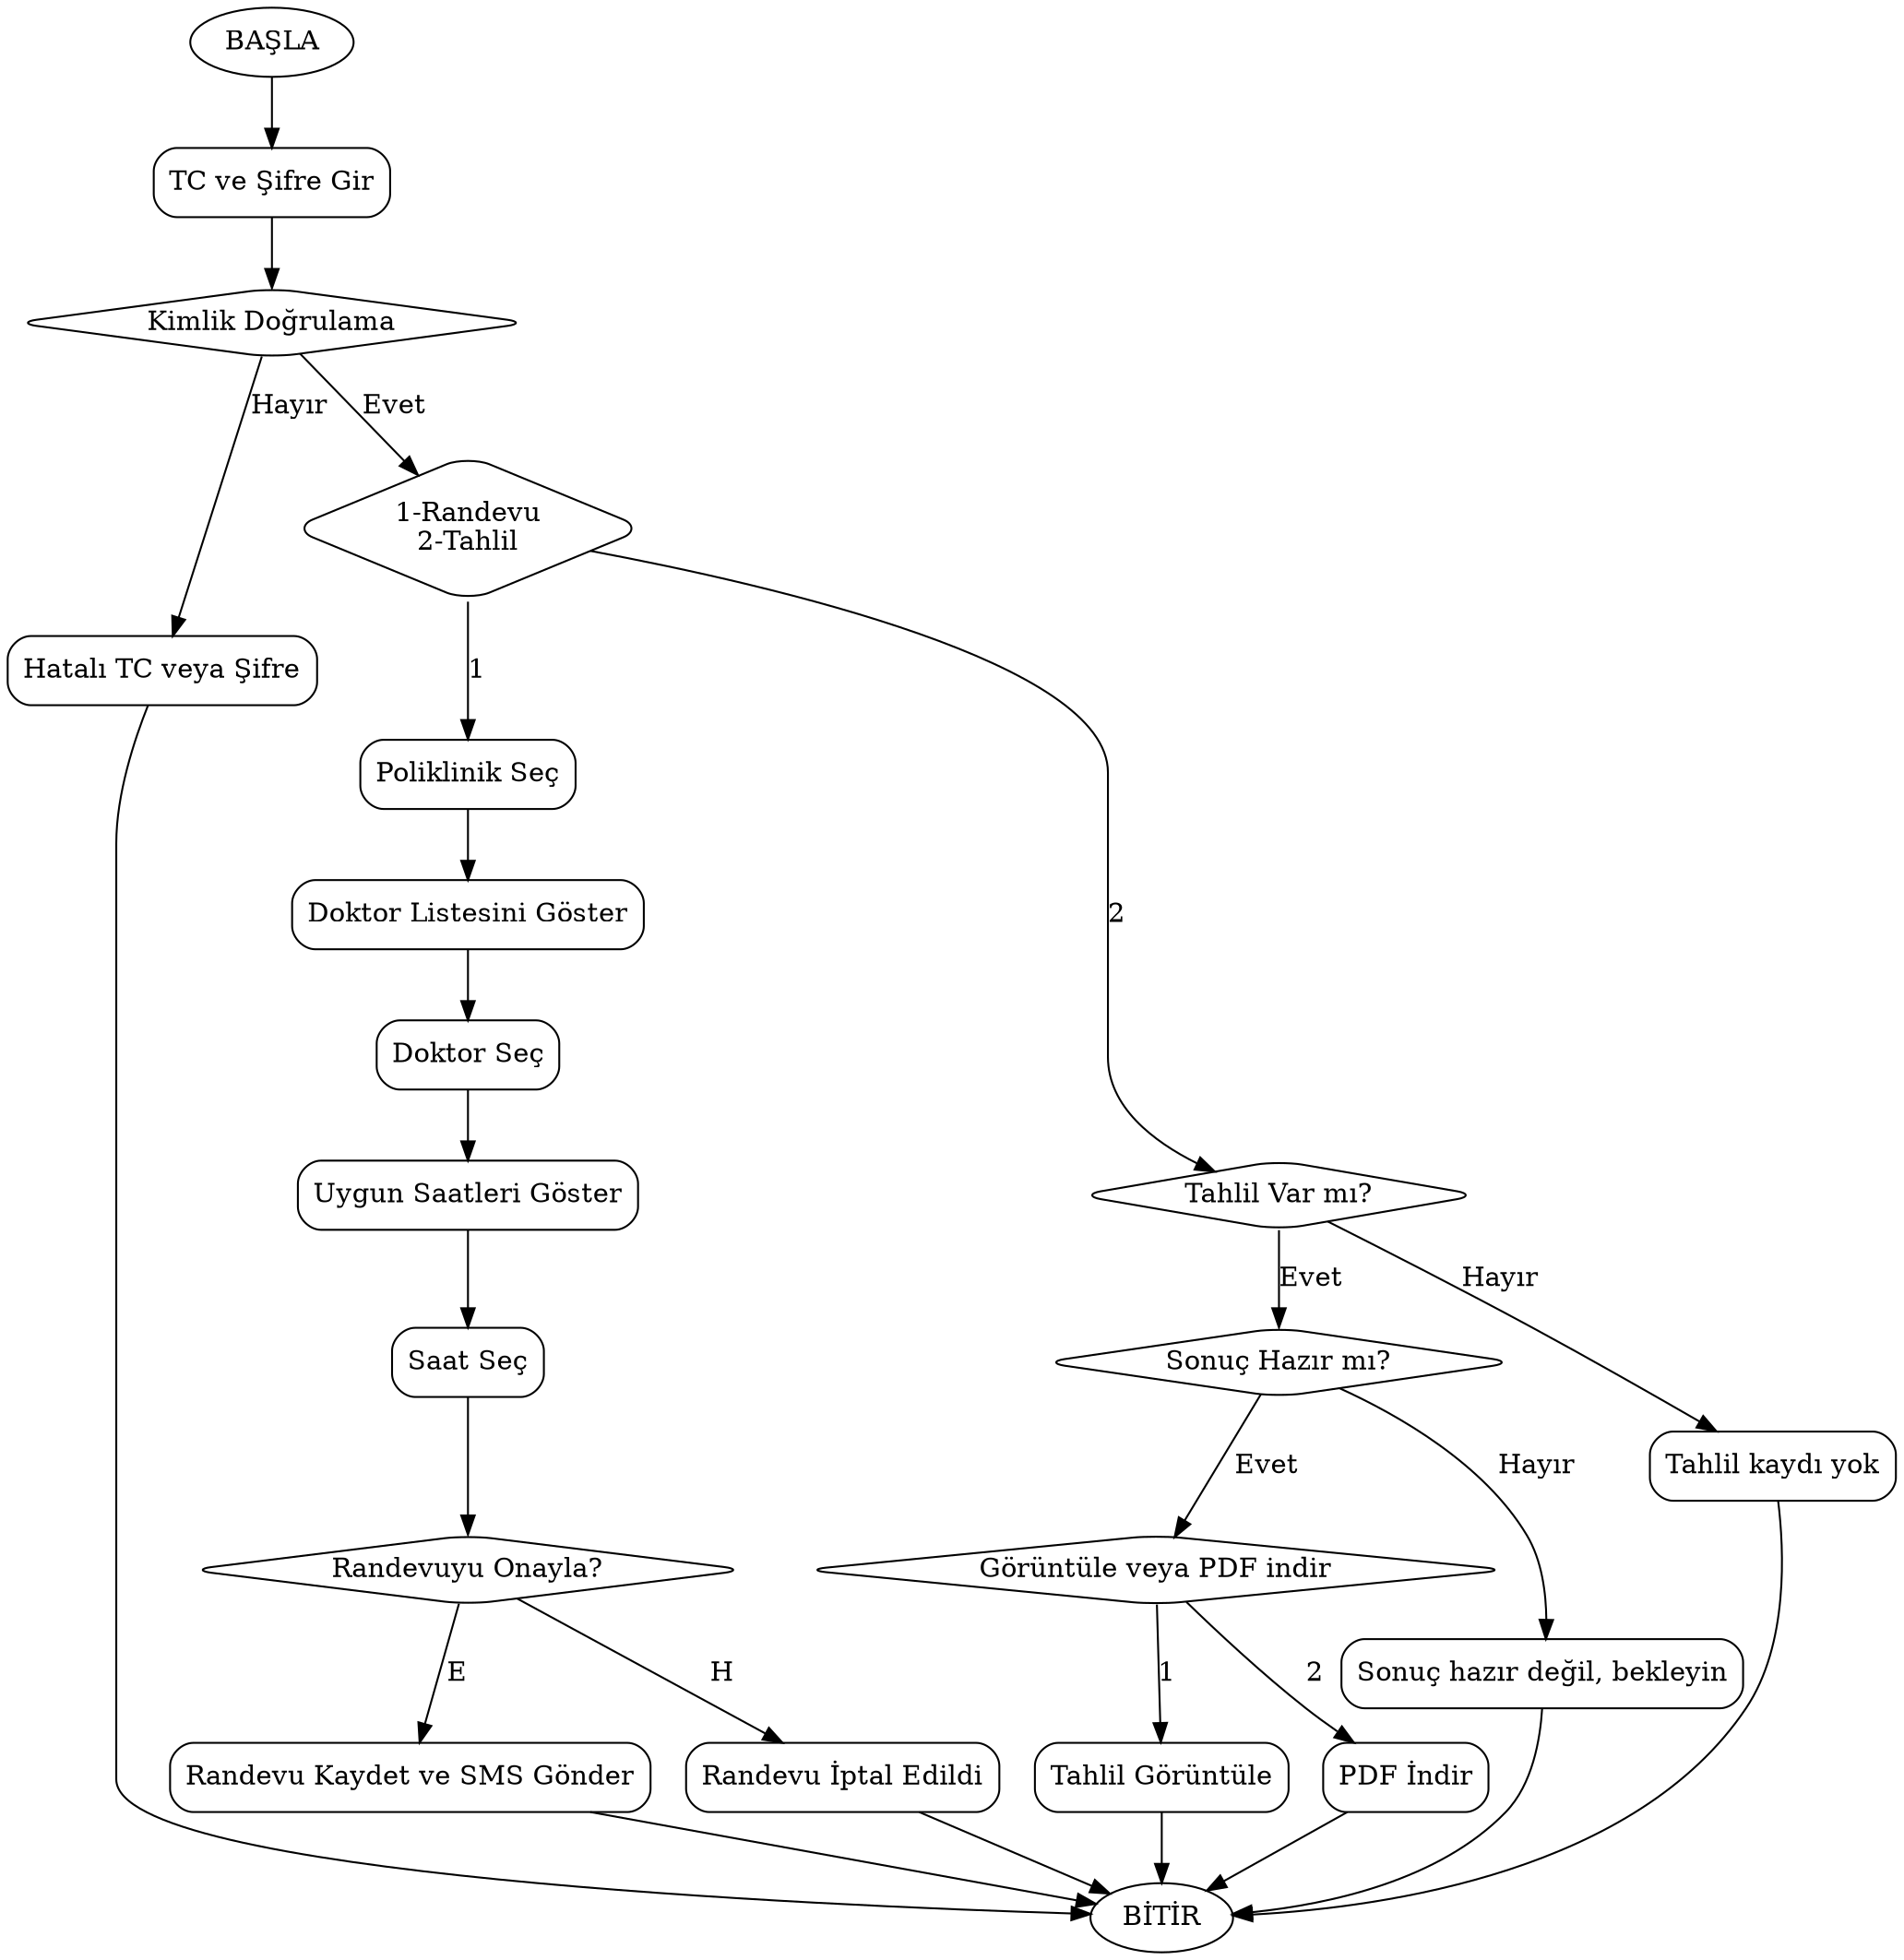 digraph HastaneEntegreSistemi {
    rankdir=TB;
    node [shape=box, style=rounded];

    BAŞLA [label="BAŞLA", shape=oval];
    KIMLIK [label="TC ve Şifre Gir"];
    KIMLIK_KONTROL [label="Kimlik Doğrulama", shape=diamond];
    HATALI [label="Hatalı TC veya Şifre", shape=box];
    ISLEM_SECIM [label="1-Randevu\n2-Tahlil", shape=diamond];

    // Randevu adımları
    POLIKLINIK_SEC [label="Poliklinik Seç"];
    DOKTOR_LISTE [label="Doktor Listesini Göster"];
    DOKTOR_SEC [label="Doktor Seç"];
    SAAT_GOR [label="Uygun Saatleri Göster"];
    SAAT_SEC [label="Saat Seç"];
    RANDEVU_ONAY [label="Randevuyu Onayla?", shape=diamond];
    RANDEVU_KAYIT [label="Randevu Kaydet ve SMS Gönder"];
    RANDEVU_IPTAL [label="Randevu İptal Edildi"];

    // Tahlil adımları
    TAHLIL_VAR [label="Tahlil Var mı?", shape=diamond];
    SONUC_HAZIR [label="Sonuç Hazır mı?", shape=diamond];
    GORUNTULE_INDİR [label="Görüntüle veya PDF indir", shape=diamond];
    GORUNTULE [label="Tahlil Görüntüle"];
    PDF_INDİR [label="PDF İndir"];
    BEKLE [label="Sonuç hazır değil, bekleyin"];
    TAHLIL_YOK [label="Tahlil kaydı yok"];

    BITIR [label="BİTİR", shape=oval];

    // Akış bağlantıları
    BAŞLA -> KIMLIK;
    KIMLIK -> KIMLIK_KONTROL;
    KIMLIK_KONTROL -> ISLEM_SECIM [label="Evet"];
    KIMLIK_KONTROL -> HATALI [label="Hayır"];
    HATALI -> BITIR;

    // Randevu akışı
    ISLEM_SECIM -> POLIKLINIK_SEC [label="1"];
    POLIKLINIK_SEC -> DOKTOR_LISTE;
    DOKTOR_LISTE -> DOKTOR_SEC;
    DOKTOR_SEC -> SAAT_GOR;
    SAAT_GOR -> SAAT_SEC;
    SAAT_SEC -> RANDEVU_ONAY;
    RANDEVU_ONAY -> RANDEVU_KAYIT [label="E"];
    RANDEVU_ONAY -> RANDEVU_IPTAL [label="H"];
    RANDEVU_KAYIT -> BITIR;
    RANDEVU_IPTAL -> BITIR;

    // Tahlil akışı
    ISLEM_SECIM -> TAHLIL_VAR [label="2"];
    TAHLIL_VAR -> SONUC_HAZIR [label="Evet"];
    TAHLIL_VAR -> TAHLIL_YOK [label="Hayır"];
    TAHLIL_YOK -> BITIR;
    SONUC_HAZIR -> GORUNTULE_INDİR [label="Evet"];
    SONUC_HAZIR -> BEKLE [label="Hayır"];
    BEKLE -> BITIR;
    GORUNTULE_INDİR -> GORUNTULE [label="1"];
    GORUNTULE_INDİR -> PDF_INDİR [label="2"];
    GORUNTULE -> BITIR;
    PDF_INDİR -> BITIR;
}
